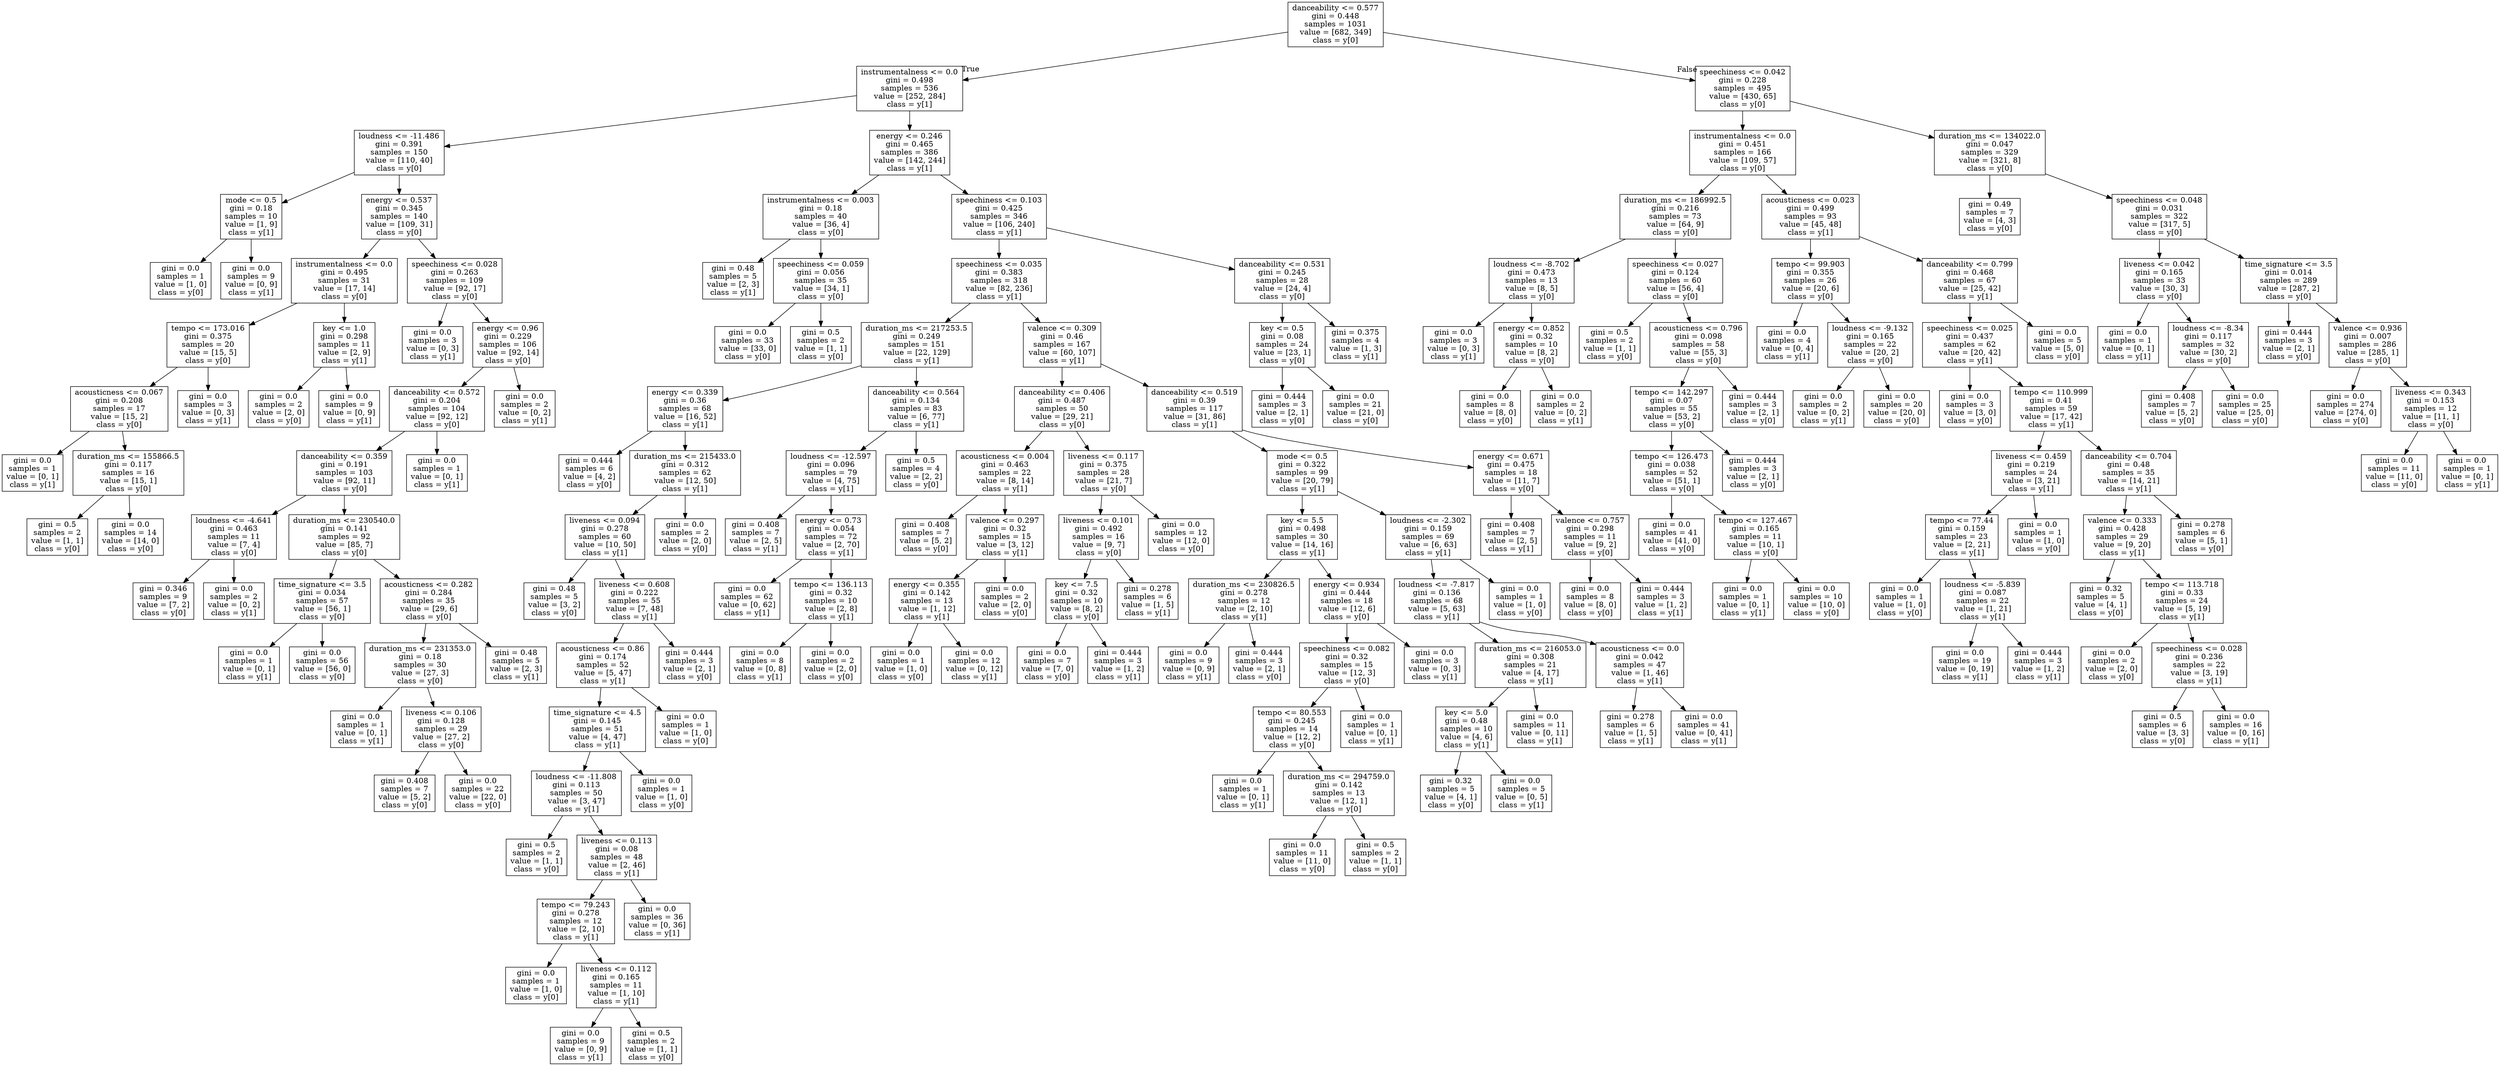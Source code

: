 digraph Tree {
node [shape=box] ;
0 [label="danceability <= 0.577\ngini = 0.448\nsamples = 1031\nvalue = [682, 349]\nclass = y[0]"] ;
1 [label="instrumentalness <= 0.0\ngini = 0.498\nsamples = 536\nvalue = [252, 284]\nclass = y[1]"] ;
0 -> 1 [labeldistance=2.5, labelangle=45, headlabel="True"] ;
2 [label="loudness <= -11.486\ngini = 0.391\nsamples = 150\nvalue = [110, 40]\nclass = y[0]"] ;
1 -> 2 ;
3 [label="mode <= 0.5\ngini = 0.18\nsamples = 10\nvalue = [1, 9]\nclass = y[1]"] ;
2 -> 3 ;
4 [label="gini = 0.0\nsamples = 1\nvalue = [1, 0]\nclass = y[0]"] ;
3 -> 4 ;
5 [label="gini = 0.0\nsamples = 9\nvalue = [0, 9]\nclass = y[1]"] ;
3 -> 5 ;
6 [label="energy <= 0.537\ngini = 0.345\nsamples = 140\nvalue = [109, 31]\nclass = y[0]"] ;
2 -> 6 ;
7 [label="instrumentalness <= 0.0\ngini = 0.495\nsamples = 31\nvalue = [17, 14]\nclass = y[0]"] ;
6 -> 7 ;
8 [label="tempo <= 173.016\ngini = 0.375\nsamples = 20\nvalue = [15, 5]\nclass = y[0]"] ;
7 -> 8 ;
9 [label="acousticness <= 0.067\ngini = 0.208\nsamples = 17\nvalue = [15, 2]\nclass = y[0]"] ;
8 -> 9 ;
10 [label="gini = 0.0\nsamples = 1\nvalue = [0, 1]\nclass = y[1]"] ;
9 -> 10 ;
11 [label="duration_ms <= 155866.5\ngini = 0.117\nsamples = 16\nvalue = [15, 1]\nclass = y[0]"] ;
9 -> 11 ;
12 [label="gini = 0.5\nsamples = 2\nvalue = [1, 1]\nclass = y[0]"] ;
11 -> 12 ;
13 [label="gini = 0.0\nsamples = 14\nvalue = [14, 0]\nclass = y[0]"] ;
11 -> 13 ;
14 [label="gini = 0.0\nsamples = 3\nvalue = [0, 3]\nclass = y[1]"] ;
8 -> 14 ;
15 [label="key <= 1.0\ngini = 0.298\nsamples = 11\nvalue = [2, 9]\nclass = y[1]"] ;
7 -> 15 ;
16 [label="gini = 0.0\nsamples = 2\nvalue = [2, 0]\nclass = y[0]"] ;
15 -> 16 ;
17 [label="gini = 0.0\nsamples = 9\nvalue = [0, 9]\nclass = y[1]"] ;
15 -> 17 ;
18 [label="speechiness <= 0.028\ngini = 0.263\nsamples = 109\nvalue = [92, 17]\nclass = y[0]"] ;
6 -> 18 ;
19 [label="gini = 0.0\nsamples = 3\nvalue = [0, 3]\nclass = y[1]"] ;
18 -> 19 ;
20 [label="energy <= 0.96\ngini = 0.229\nsamples = 106\nvalue = [92, 14]\nclass = y[0]"] ;
18 -> 20 ;
21 [label="danceability <= 0.572\ngini = 0.204\nsamples = 104\nvalue = [92, 12]\nclass = y[0]"] ;
20 -> 21 ;
22 [label="danceability <= 0.359\ngini = 0.191\nsamples = 103\nvalue = [92, 11]\nclass = y[0]"] ;
21 -> 22 ;
23 [label="loudness <= -4.641\ngini = 0.463\nsamples = 11\nvalue = [7, 4]\nclass = y[0]"] ;
22 -> 23 ;
24 [label="gini = 0.346\nsamples = 9\nvalue = [7, 2]\nclass = y[0]"] ;
23 -> 24 ;
25 [label="gini = 0.0\nsamples = 2\nvalue = [0, 2]\nclass = y[1]"] ;
23 -> 25 ;
26 [label="duration_ms <= 230540.0\ngini = 0.141\nsamples = 92\nvalue = [85, 7]\nclass = y[0]"] ;
22 -> 26 ;
27 [label="time_signature <= 3.5\ngini = 0.034\nsamples = 57\nvalue = [56, 1]\nclass = y[0]"] ;
26 -> 27 ;
28 [label="gini = 0.0\nsamples = 1\nvalue = [0, 1]\nclass = y[1]"] ;
27 -> 28 ;
29 [label="gini = 0.0\nsamples = 56\nvalue = [56, 0]\nclass = y[0]"] ;
27 -> 29 ;
30 [label="acousticness <= 0.282\ngini = 0.284\nsamples = 35\nvalue = [29, 6]\nclass = y[0]"] ;
26 -> 30 ;
31 [label="duration_ms <= 231353.0\ngini = 0.18\nsamples = 30\nvalue = [27, 3]\nclass = y[0]"] ;
30 -> 31 ;
32 [label="gini = 0.0\nsamples = 1\nvalue = [0, 1]\nclass = y[1]"] ;
31 -> 32 ;
33 [label="liveness <= 0.106\ngini = 0.128\nsamples = 29\nvalue = [27, 2]\nclass = y[0]"] ;
31 -> 33 ;
34 [label="gini = 0.408\nsamples = 7\nvalue = [5, 2]\nclass = y[0]"] ;
33 -> 34 ;
35 [label="gini = 0.0\nsamples = 22\nvalue = [22, 0]\nclass = y[0]"] ;
33 -> 35 ;
36 [label="gini = 0.48\nsamples = 5\nvalue = [2, 3]\nclass = y[1]"] ;
30 -> 36 ;
37 [label="gini = 0.0\nsamples = 1\nvalue = [0, 1]\nclass = y[1]"] ;
21 -> 37 ;
38 [label="gini = 0.0\nsamples = 2\nvalue = [0, 2]\nclass = y[1]"] ;
20 -> 38 ;
39 [label="energy <= 0.246\ngini = 0.465\nsamples = 386\nvalue = [142, 244]\nclass = y[1]"] ;
1 -> 39 ;
40 [label="instrumentalness <= 0.003\ngini = 0.18\nsamples = 40\nvalue = [36, 4]\nclass = y[0]"] ;
39 -> 40 ;
41 [label="gini = 0.48\nsamples = 5\nvalue = [2, 3]\nclass = y[1]"] ;
40 -> 41 ;
42 [label="speechiness <= 0.059\ngini = 0.056\nsamples = 35\nvalue = [34, 1]\nclass = y[0]"] ;
40 -> 42 ;
43 [label="gini = 0.0\nsamples = 33\nvalue = [33, 0]\nclass = y[0]"] ;
42 -> 43 ;
44 [label="gini = 0.5\nsamples = 2\nvalue = [1, 1]\nclass = y[0]"] ;
42 -> 44 ;
45 [label="speechiness <= 0.103\ngini = 0.425\nsamples = 346\nvalue = [106, 240]\nclass = y[1]"] ;
39 -> 45 ;
46 [label="speechiness <= 0.035\ngini = 0.383\nsamples = 318\nvalue = [82, 236]\nclass = y[1]"] ;
45 -> 46 ;
47 [label="duration_ms <= 217253.5\ngini = 0.249\nsamples = 151\nvalue = [22, 129]\nclass = y[1]"] ;
46 -> 47 ;
48 [label="energy <= 0.339\ngini = 0.36\nsamples = 68\nvalue = [16, 52]\nclass = y[1]"] ;
47 -> 48 ;
49 [label="gini = 0.444\nsamples = 6\nvalue = [4, 2]\nclass = y[0]"] ;
48 -> 49 ;
50 [label="duration_ms <= 215433.0\ngini = 0.312\nsamples = 62\nvalue = [12, 50]\nclass = y[1]"] ;
48 -> 50 ;
51 [label="liveness <= 0.094\ngini = 0.278\nsamples = 60\nvalue = [10, 50]\nclass = y[1]"] ;
50 -> 51 ;
52 [label="gini = 0.48\nsamples = 5\nvalue = [3, 2]\nclass = y[0]"] ;
51 -> 52 ;
53 [label="liveness <= 0.608\ngini = 0.222\nsamples = 55\nvalue = [7, 48]\nclass = y[1]"] ;
51 -> 53 ;
54 [label="acousticness <= 0.86\ngini = 0.174\nsamples = 52\nvalue = [5, 47]\nclass = y[1]"] ;
53 -> 54 ;
55 [label="time_signature <= 4.5\ngini = 0.145\nsamples = 51\nvalue = [4, 47]\nclass = y[1]"] ;
54 -> 55 ;
56 [label="loudness <= -11.808\ngini = 0.113\nsamples = 50\nvalue = [3, 47]\nclass = y[1]"] ;
55 -> 56 ;
57 [label="gini = 0.5\nsamples = 2\nvalue = [1, 1]\nclass = y[0]"] ;
56 -> 57 ;
58 [label="liveness <= 0.113\ngini = 0.08\nsamples = 48\nvalue = [2, 46]\nclass = y[1]"] ;
56 -> 58 ;
59 [label="tempo <= 79.243\ngini = 0.278\nsamples = 12\nvalue = [2, 10]\nclass = y[1]"] ;
58 -> 59 ;
60 [label="gini = 0.0\nsamples = 1\nvalue = [1, 0]\nclass = y[0]"] ;
59 -> 60 ;
61 [label="liveness <= 0.112\ngini = 0.165\nsamples = 11\nvalue = [1, 10]\nclass = y[1]"] ;
59 -> 61 ;
62 [label="gini = 0.0\nsamples = 9\nvalue = [0, 9]\nclass = y[1]"] ;
61 -> 62 ;
63 [label="gini = 0.5\nsamples = 2\nvalue = [1, 1]\nclass = y[0]"] ;
61 -> 63 ;
64 [label="gini = 0.0\nsamples = 36\nvalue = [0, 36]\nclass = y[1]"] ;
58 -> 64 ;
65 [label="gini = 0.0\nsamples = 1\nvalue = [1, 0]\nclass = y[0]"] ;
55 -> 65 ;
66 [label="gini = 0.0\nsamples = 1\nvalue = [1, 0]\nclass = y[0]"] ;
54 -> 66 ;
67 [label="gini = 0.444\nsamples = 3\nvalue = [2, 1]\nclass = y[0]"] ;
53 -> 67 ;
68 [label="gini = 0.0\nsamples = 2\nvalue = [2, 0]\nclass = y[0]"] ;
50 -> 68 ;
69 [label="danceability <= 0.564\ngini = 0.134\nsamples = 83\nvalue = [6, 77]\nclass = y[1]"] ;
47 -> 69 ;
70 [label="loudness <= -12.597\ngini = 0.096\nsamples = 79\nvalue = [4, 75]\nclass = y[1]"] ;
69 -> 70 ;
71 [label="gini = 0.408\nsamples = 7\nvalue = [2, 5]\nclass = y[1]"] ;
70 -> 71 ;
72 [label="energy <= 0.73\ngini = 0.054\nsamples = 72\nvalue = [2, 70]\nclass = y[1]"] ;
70 -> 72 ;
73 [label="gini = 0.0\nsamples = 62\nvalue = [0, 62]\nclass = y[1]"] ;
72 -> 73 ;
74 [label="tempo <= 136.113\ngini = 0.32\nsamples = 10\nvalue = [2, 8]\nclass = y[1]"] ;
72 -> 74 ;
75 [label="gini = 0.0\nsamples = 8\nvalue = [0, 8]\nclass = y[1]"] ;
74 -> 75 ;
76 [label="gini = 0.0\nsamples = 2\nvalue = [2, 0]\nclass = y[0]"] ;
74 -> 76 ;
77 [label="gini = 0.5\nsamples = 4\nvalue = [2, 2]\nclass = y[0]"] ;
69 -> 77 ;
78 [label="valence <= 0.309\ngini = 0.46\nsamples = 167\nvalue = [60, 107]\nclass = y[1]"] ;
46 -> 78 ;
79 [label="danceability <= 0.406\ngini = 0.487\nsamples = 50\nvalue = [29, 21]\nclass = y[0]"] ;
78 -> 79 ;
80 [label="acousticness <= 0.004\ngini = 0.463\nsamples = 22\nvalue = [8, 14]\nclass = y[1]"] ;
79 -> 80 ;
81 [label="gini = 0.408\nsamples = 7\nvalue = [5, 2]\nclass = y[0]"] ;
80 -> 81 ;
82 [label="valence <= 0.297\ngini = 0.32\nsamples = 15\nvalue = [3, 12]\nclass = y[1]"] ;
80 -> 82 ;
83 [label="energy <= 0.355\ngini = 0.142\nsamples = 13\nvalue = [1, 12]\nclass = y[1]"] ;
82 -> 83 ;
84 [label="gini = 0.0\nsamples = 1\nvalue = [1, 0]\nclass = y[0]"] ;
83 -> 84 ;
85 [label="gini = 0.0\nsamples = 12\nvalue = [0, 12]\nclass = y[1]"] ;
83 -> 85 ;
86 [label="gini = 0.0\nsamples = 2\nvalue = [2, 0]\nclass = y[0]"] ;
82 -> 86 ;
87 [label="liveness <= 0.117\ngini = 0.375\nsamples = 28\nvalue = [21, 7]\nclass = y[0]"] ;
79 -> 87 ;
88 [label="liveness <= 0.101\ngini = 0.492\nsamples = 16\nvalue = [9, 7]\nclass = y[0]"] ;
87 -> 88 ;
89 [label="key <= 7.5\ngini = 0.32\nsamples = 10\nvalue = [8, 2]\nclass = y[0]"] ;
88 -> 89 ;
90 [label="gini = 0.0\nsamples = 7\nvalue = [7, 0]\nclass = y[0]"] ;
89 -> 90 ;
91 [label="gini = 0.444\nsamples = 3\nvalue = [1, 2]\nclass = y[1]"] ;
89 -> 91 ;
92 [label="gini = 0.278\nsamples = 6\nvalue = [1, 5]\nclass = y[1]"] ;
88 -> 92 ;
93 [label="gini = 0.0\nsamples = 12\nvalue = [12, 0]\nclass = y[0]"] ;
87 -> 93 ;
94 [label="danceability <= 0.519\ngini = 0.39\nsamples = 117\nvalue = [31, 86]\nclass = y[1]"] ;
78 -> 94 ;
95 [label="mode <= 0.5\ngini = 0.322\nsamples = 99\nvalue = [20, 79]\nclass = y[1]"] ;
94 -> 95 ;
96 [label="key <= 5.5\ngini = 0.498\nsamples = 30\nvalue = [14, 16]\nclass = y[1]"] ;
95 -> 96 ;
97 [label="duration_ms <= 230826.5\ngini = 0.278\nsamples = 12\nvalue = [2, 10]\nclass = y[1]"] ;
96 -> 97 ;
98 [label="gini = 0.0\nsamples = 9\nvalue = [0, 9]\nclass = y[1]"] ;
97 -> 98 ;
99 [label="gini = 0.444\nsamples = 3\nvalue = [2, 1]\nclass = y[0]"] ;
97 -> 99 ;
100 [label="energy <= 0.934\ngini = 0.444\nsamples = 18\nvalue = [12, 6]\nclass = y[0]"] ;
96 -> 100 ;
101 [label="speechiness <= 0.082\ngini = 0.32\nsamples = 15\nvalue = [12, 3]\nclass = y[0]"] ;
100 -> 101 ;
102 [label="tempo <= 80.553\ngini = 0.245\nsamples = 14\nvalue = [12, 2]\nclass = y[0]"] ;
101 -> 102 ;
103 [label="gini = 0.0\nsamples = 1\nvalue = [0, 1]\nclass = y[1]"] ;
102 -> 103 ;
104 [label="duration_ms <= 294759.0\ngini = 0.142\nsamples = 13\nvalue = [12, 1]\nclass = y[0]"] ;
102 -> 104 ;
105 [label="gini = 0.0\nsamples = 11\nvalue = [11, 0]\nclass = y[0]"] ;
104 -> 105 ;
106 [label="gini = 0.5\nsamples = 2\nvalue = [1, 1]\nclass = y[0]"] ;
104 -> 106 ;
107 [label="gini = 0.0\nsamples = 1\nvalue = [0, 1]\nclass = y[1]"] ;
101 -> 107 ;
108 [label="gini = 0.0\nsamples = 3\nvalue = [0, 3]\nclass = y[1]"] ;
100 -> 108 ;
109 [label="loudness <= -2.302\ngini = 0.159\nsamples = 69\nvalue = [6, 63]\nclass = y[1]"] ;
95 -> 109 ;
110 [label="loudness <= -7.817\ngini = 0.136\nsamples = 68\nvalue = [5, 63]\nclass = y[1]"] ;
109 -> 110 ;
111 [label="duration_ms <= 216053.0\ngini = 0.308\nsamples = 21\nvalue = [4, 17]\nclass = y[1]"] ;
110 -> 111 ;
112 [label="key <= 5.0\ngini = 0.48\nsamples = 10\nvalue = [4, 6]\nclass = y[1]"] ;
111 -> 112 ;
113 [label="gini = 0.32\nsamples = 5\nvalue = [4, 1]\nclass = y[0]"] ;
112 -> 113 ;
114 [label="gini = 0.0\nsamples = 5\nvalue = [0, 5]\nclass = y[1]"] ;
112 -> 114 ;
115 [label="gini = 0.0\nsamples = 11\nvalue = [0, 11]\nclass = y[1]"] ;
111 -> 115 ;
116 [label="acousticness <= 0.0\ngini = 0.042\nsamples = 47\nvalue = [1, 46]\nclass = y[1]"] ;
110 -> 116 ;
117 [label="gini = 0.278\nsamples = 6\nvalue = [1, 5]\nclass = y[1]"] ;
116 -> 117 ;
118 [label="gini = 0.0\nsamples = 41\nvalue = [0, 41]\nclass = y[1]"] ;
116 -> 118 ;
119 [label="gini = 0.0\nsamples = 1\nvalue = [1, 0]\nclass = y[0]"] ;
109 -> 119 ;
120 [label="energy <= 0.671\ngini = 0.475\nsamples = 18\nvalue = [11, 7]\nclass = y[0]"] ;
94 -> 120 ;
121 [label="gini = 0.408\nsamples = 7\nvalue = [2, 5]\nclass = y[1]"] ;
120 -> 121 ;
122 [label="valence <= 0.757\ngini = 0.298\nsamples = 11\nvalue = [9, 2]\nclass = y[0]"] ;
120 -> 122 ;
123 [label="gini = 0.0\nsamples = 8\nvalue = [8, 0]\nclass = y[0]"] ;
122 -> 123 ;
124 [label="gini = 0.444\nsamples = 3\nvalue = [1, 2]\nclass = y[1]"] ;
122 -> 124 ;
125 [label="danceability <= 0.531\ngini = 0.245\nsamples = 28\nvalue = [24, 4]\nclass = y[0]"] ;
45 -> 125 ;
126 [label="key <= 0.5\ngini = 0.08\nsamples = 24\nvalue = [23, 1]\nclass = y[0]"] ;
125 -> 126 ;
127 [label="gini = 0.444\nsamples = 3\nvalue = [2, 1]\nclass = y[0]"] ;
126 -> 127 ;
128 [label="gini = 0.0\nsamples = 21\nvalue = [21, 0]\nclass = y[0]"] ;
126 -> 128 ;
129 [label="gini = 0.375\nsamples = 4\nvalue = [1, 3]\nclass = y[1]"] ;
125 -> 129 ;
130 [label="speechiness <= 0.042\ngini = 0.228\nsamples = 495\nvalue = [430, 65]\nclass = y[0]"] ;
0 -> 130 [labeldistance=2.5, labelangle=-45, headlabel="False"] ;
131 [label="instrumentalness <= 0.0\ngini = 0.451\nsamples = 166\nvalue = [109, 57]\nclass = y[0]"] ;
130 -> 131 ;
132 [label="duration_ms <= 186992.5\ngini = 0.216\nsamples = 73\nvalue = [64, 9]\nclass = y[0]"] ;
131 -> 132 ;
133 [label="loudness <= -8.702\ngini = 0.473\nsamples = 13\nvalue = [8, 5]\nclass = y[0]"] ;
132 -> 133 ;
134 [label="gini = 0.0\nsamples = 3\nvalue = [0, 3]\nclass = y[1]"] ;
133 -> 134 ;
135 [label="energy <= 0.852\ngini = 0.32\nsamples = 10\nvalue = [8, 2]\nclass = y[0]"] ;
133 -> 135 ;
136 [label="gini = 0.0\nsamples = 8\nvalue = [8, 0]\nclass = y[0]"] ;
135 -> 136 ;
137 [label="gini = 0.0\nsamples = 2\nvalue = [0, 2]\nclass = y[1]"] ;
135 -> 137 ;
138 [label="speechiness <= 0.027\ngini = 0.124\nsamples = 60\nvalue = [56, 4]\nclass = y[0]"] ;
132 -> 138 ;
139 [label="gini = 0.5\nsamples = 2\nvalue = [1, 1]\nclass = y[0]"] ;
138 -> 139 ;
140 [label="acousticness <= 0.796\ngini = 0.098\nsamples = 58\nvalue = [55, 3]\nclass = y[0]"] ;
138 -> 140 ;
141 [label="tempo <= 142.297\ngini = 0.07\nsamples = 55\nvalue = [53, 2]\nclass = y[0]"] ;
140 -> 141 ;
142 [label="tempo <= 126.473\ngini = 0.038\nsamples = 52\nvalue = [51, 1]\nclass = y[0]"] ;
141 -> 142 ;
143 [label="gini = 0.0\nsamples = 41\nvalue = [41, 0]\nclass = y[0]"] ;
142 -> 143 ;
144 [label="tempo <= 127.467\ngini = 0.165\nsamples = 11\nvalue = [10, 1]\nclass = y[0]"] ;
142 -> 144 ;
145 [label="gini = 0.0\nsamples = 1\nvalue = [0, 1]\nclass = y[1]"] ;
144 -> 145 ;
146 [label="gini = 0.0\nsamples = 10\nvalue = [10, 0]\nclass = y[0]"] ;
144 -> 146 ;
147 [label="gini = 0.444\nsamples = 3\nvalue = [2, 1]\nclass = y[0]"] ;
141 -> 147 ;
148 [label="gini = 0.444\nsamples = 3\nvalue = [2, 1]\nclass = y[0]"] ;
140 -> 148 ;
149 [label="acousticness <= 0.023\ngini = 0.499\nsamples = 93\nvalue = [45, 48]\nclass = y[1]"] ;
131 -> 149 ;
150 [label="tempo <= 99.903\ngini = 0.355\nsamples = 26\nvalue = [20, 6]\nclass = y[0]"] ;
149 -> 150 ;
151 [label="gini = 0.0\nsamples = 4\nvalue = [0, 4]\nclass = y[1]"] ;
150 -> 151 ;
152 [label="loudness <= -9.132\ngini = 0.165\nsamples = 22\nvalue = [20, 2]\nclass = y[0]"] ;
150 -> 152 ;
153 [label="gini = 0.0\nsamples = 2\nvalue = [0, 2]\nclass = y[1]"] ;
152 -> 153 ;
154 [label="gini = 0.0\nsamples = 20\nvalue = [20, 0]\nclass = y[0]"] ;
152 -> 154 ;
155 [label="danceability <= 0.799\ngini = 0.468\nsamples = 67\nvalue = [25, 42]\nclass = y[1]"] ;
149 -> 155 ;
156 [label="speechiness <= 0.025\ngini = 0.437\nsamples = 62\nvalue = [20, 42]\nclass = y[1]"] ;
155 -> 156 ;
157 [label="gini = 0.0\nsamples = 3\nvalue = [3, 0]\nclass = y[0]"] ;
156 -> 157 ;
158 [label="tempo <= 110.999\ngini = 0.41\nsamples = 59\nvalue = [17, 42]\nclass = y[1]"] ;
156 -> 158 ;
159 [label="liveness <= 0.459\ngini = 0.219\nsamples = 24\nvalue = [3, 21]\nclass = y[1]"] ;
158 -> 159 ;
160 [label="tempo <= 77.44\ngini = 0.159\nsamples = 23\nvalue = [2, 21]\nclass = y[1]"] ;
159 -> 160 ;
161 [label="gini = 0.0\nsamples = 1\nvalue = [1, 0]\nclass = y[0]"] ;
160 -> 161 ;
162 [label="loudness <= -5.839\ngini = 0.087\nsamples = 22\nvalue = [1, 21]\nclass = y[1]"] ;
160 -> 162 ;
163 [label="gini = 0.0\nsamples = 19\nvalue = [0, 19]\nclass = y[1]"] ;
162 -> 163 ;
164 [label="gini = 0.444\nsamples = 3\nvalue = [1, 2]\nclass = y[1]"] ;
162 -> 164 ;
165 [label="gini = 0.0\nsamples = 1\nvalue = [1, 0]\nclass = y[0]"] ;
159 -> 165 ;
166 [label="danceability <= 0.704\ngini = 0.48\nsamples = 35\nvalue = [14, 21]\nclass = y[1]"] ;
158 -> 166 ;
167 [label="valence <= 0.333\ngini = 0.428\nsamples = 29\nvalue = [9, 20]\nclass = y[1]"] ;
166 -> 167 ;
168 [label="gini = 0.32\nsamples = 5\nvalue = [4, 1]\nclass = y[0]"] ;
167 -> 168 ;
169 [label="tempo <= 113.718\ngini = 0.33\nsamples = 24\nvalue = [5, 19]\nclass = y[1]"] ;
167 -> 169 ;
170 [label="gini = 0.0\nsamples = 2\nvalue = [2, 0]\nclass = y[0]"] ;
169 -> 170 ;
171 [label="speechiness <= 0.028\ngini = 0.236\nsamples = 22\nvalue = [3, 19]\nclass = y[1]"] ;
169 -> 171 ;
172 [label="gini = 0.5\nsamples = 6\nvalue = [3, 3]\nclass = y[0]"] ;
171 -> 172 ;
173 [label="gini = 0.0\nsamples = 16\nvalue = [0, 16]\nclass = y[1]"] ;
171 -> 173 ;
174 [label="gini = 0.278\nsamples = 6\nvalue = [5, 1]\nclass = y[0]"] ;
166 -> 174 ;
175 [label="gini = 0.0\nsamples = 5\nvalue = [5, 0]\nclass = y[0]"] ;
155 -> 175 ;
176 [label="duration_ms <= 134022.0\ngini = 0.047\nsamples = 329\nvalue = [321, 8]\nclass = y[0]"] ;
130 -> 176 ;
177 [label="gini = 0.49\nsamples = 7\nvalue = [4, 3]\nclass = y[0]"] ;
176 -> 177 ;
178 [label="speechiness <= 0.048\ngini = 0.031\nsamples = 322\nvalue = [317, 5]\nclass = y[0]"] ;
176 -> 178 ;
179 [label="liveness <= 0.042\ngini = 0.165\nsamples = 33\nvalue = [30, 3]\nclass = y[0]"] ;
178 -> 179 ;
180 [label="gini = 0.0\nsamples = 1\nvalue = [0, 1]\nclass = y[1]"] ;
179 -> 180 ;
181 [label="loudness <= -8.34\ngini = 0.117\nsamples = 32\nvalue = [30, 2]\nclass = y[0]"] ;
179 -> 181 ;
182 [label="gini = 0.408\nsamples = 7\nvalue = [5, 2]\nclass = y[0]"] ;
181 -> 182 ;
183 [label="gini = 0.0\nsamples = 25\nvalue = [25, 0]\nclass = y[0]"] ;
181 -> 183 ;
184 [label="time_signature <= 3.5\ngini = 0.014\nsamples = 289\nvalue = [287, 2]\nclass = y[0]"] ;
178 -> 184 ;
185 [label="gini = 0.444\nsamples = 3\nvalue = [2, 1]\nclass = y[0]"] ;
184 -> 185 ;
186 [label="valence <= 0.936\ngini = 0.007\nsamples = 286\nvalue = [285, 1]\nclass = y[0]"] ;
184 -> 186 ;
187 [label="gini = 0.0\nsamples = 274\nvalue = [274, 0]\nclass = y[0]"] ;
186 -> 187 ;
188 [label="liveness <= 0.343\ngini = 0.153\nsamples = 12\nvalue = [11, 1]\nclass = y[0]"] ;
186 -> 188 ;
189 [label="gini = 0.0\nsamples = 11\nvalue = [11, 0]\nclass = y[0]"] ;
188 -> 189 ;
190 [label="gini = 0.0\nsamples = 1\nvalue = [0, 1]\nclass = y[1]"] ;
188 -> 190 ;
}